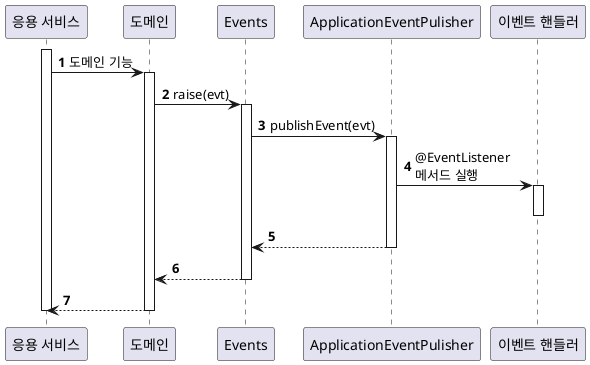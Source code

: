 @startuml

autonumber

participant "응용 서비스" as a
participant "도메인" as b
participant "Events" as c
participant "ApplicationEventPulisher" as d
participant "이벤트 핸들러" as e

activate a

a -> b: 도메인 기능
activate b
    b -> c: raise(evt)
    activate c
        c -> d: publishEvent(evt)
        activate d
            d -> e: @EventListener\n메서드 실행
            activate e
            deactivate e
            c <-- d
        deactivate d
    b <-- c
    deactivate c
a <-- b
deactivate b

deactivate a

@enduml
